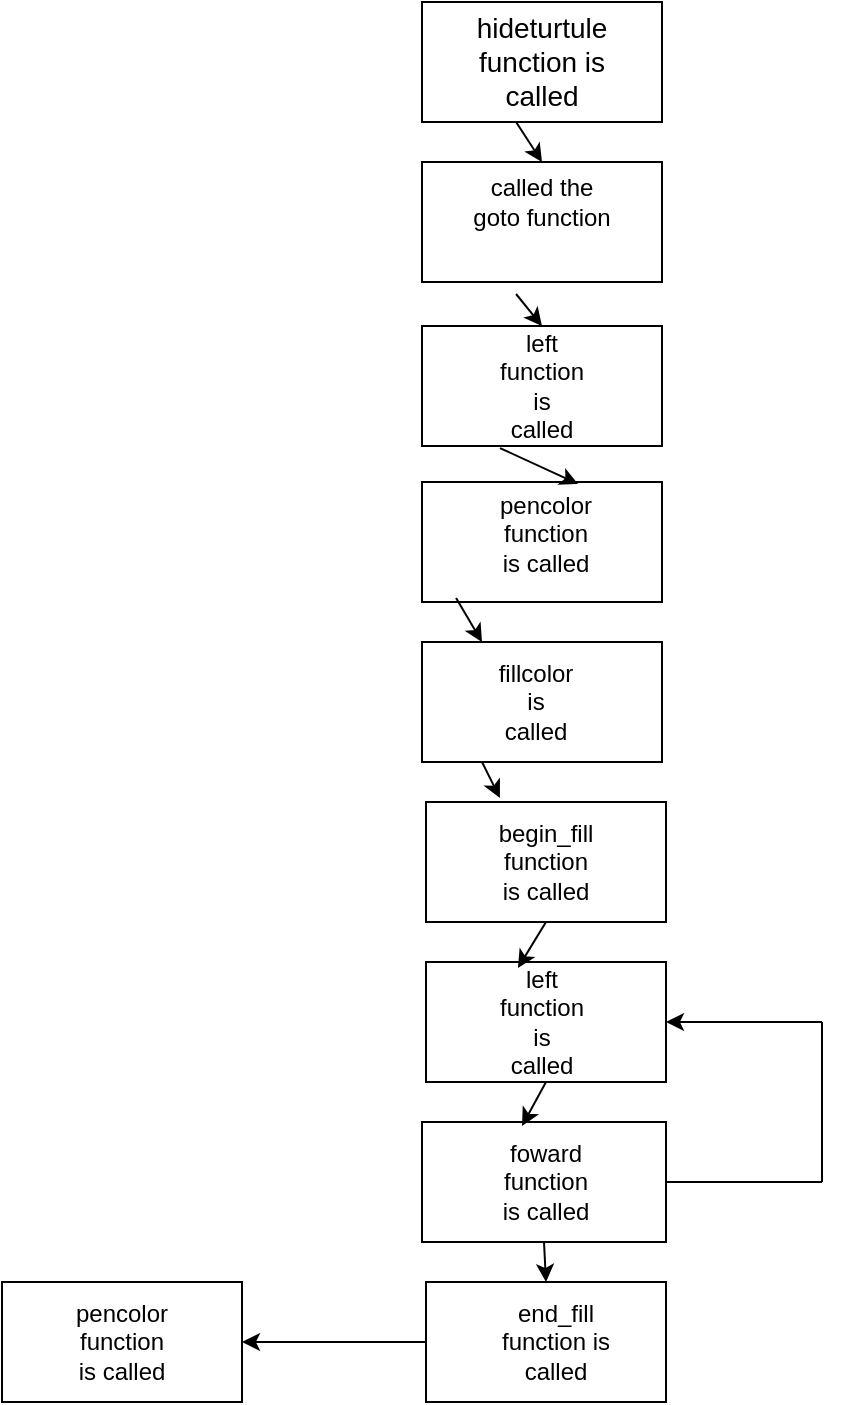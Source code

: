 <mxfile version="13.0.5" type="device"><diagram id="C5RBs43oDa-KdzZeNtuy" name="Page-1"><mxGraphModel dx="1422" dy="783" grid="1" gridSize="10" guides="1" tooltips="1" connect="1" arrows="1" fold="1" page="1" pageScale="1" pageWidth="827" pageHeight="1169" math="0" shadow="0"><root><mxCell id="WIyWlLk6GJQsqaUBKTNV-0"/><mxCell id="WIyWlLk6GJQsqaUBKTNV-1" parent="WIyWlLk6GJQsqaUBKTNV-0"/><mxCell id="Dq6LBKCDJbPlcj21L5Tf-16" value="" style="rounded=0;whiteSpace=wrap;html=1;" vertex="1" parent="WIyWlLk6GJQsqaUBKTNV-1"><mxGeometry x="360" width="120" height="60" as="geometry"/></mxCell><mxCell id="Dq6LBKCDJbPlcj21L5Tf-17" value="" style="rounded=0;whiteSpace=wrap;html=1;" vertex="1" parent="WIyWlLk6GJQsqaUBKTNV-1"><mxGeometry x="360" y="80" width="120" height="60" as="geometry"/></mxCell><mxCell id="Dq6LBKCDJbPlcj21L5Tf-18" value="" style="rounded=0;whiteSpace=wrap;html=1;" vertex="1" parent="WIyWlLk6GJQsqaUBKTNV-1"><mxGeometry x="360" y="162" width="120" height="60" as="geometry"/></mxCell><mxCell id="Dq6LBKCDJbPlcj21L5Tf-21" value="" style="rounded=0;whiteSpace=wrap;html=1;" vertex="1" parent="WIyWlLk6GJQsqaUBKTNV-1"><mxGeometry x="360" y="320" width="120" height="60" as="geometry"/></mxCell><mxCell id="Dq6LBKCDJbPlcj21L5Tf-22" value="" style="rounded=0;whiteSpace=wrap;html=1;" vertex="1" parent="WIyWlLk6GJQsqaUBKTNV-1"><mxGeometry x="360" y="240" width="120" height="60" as="geometry"/></mxCell><mxCell id="Dq6LBKCDJbPlcj21L5Tf-23" value="&lt;font style=&quot;font-size: 14px&quot;&gt;hideturtule function is called&lt;/font&gt;" style="text;html=1;strokeColor=none;fillColor=none;align=center;verticalAlign=middle;whiteSpace=wrap;rounded=0;" vertex="1" parent="WIyWlLk6GJQsqaUBKTNV-1"><mxGeometry x="400" y="20" width="40" height="20" as="geometry"/></mxCell><mxCell id="Dq6LBKCDJbPlcj21L5Tf-24" value="called the goto function" style="text;html=1;strokeColor=none;fillColor=none;align=center;verticalAlign=middle;whiteSpace=wrap;rounded=0;" vertex="1" parent="WIyWlLk6GJQsqaUBKTNV-1"><mxGeometry x="380" y="90" width="80" height="20" as="geometry"/></mxCell><mxCell id="Dq6LBKCDJbPlcj21L5Tf-25" value="left function is called" style="text;html=1;strokeColor=none;fillColor=none;align=center;verticalAlign=middle;whiteSpace=wrap;rounded=0;" vertex="1" parent="WIyWlLk6GJQsqaUBKTNV-1"><mxGeometry x="400" y="182" width="40" height="20" as="geometry"/></mxCell><mxCell id="Dq6LBKCDJbPlcj21L5Tf-26" value="pencolor function is called" style="text;html=1;strokeColor=none;fillColor=none;align=center;verticalAlign=middle;whiteSpace=wrap;rounded=0;" vertex="1" parent="WIyWlLk6GJQsqaUBKTNV-1"><mxGeometry x="397" y="256" width="50" height="20" as="geometry"/></mxCell><mxCell id="Dq6LBKCDJbPlcj21L5Tf-27" value="fillcolor is called" style="text;html=1;strokeColor=none;fillColor=none;align=center;verticalAlign=middle;whiteSpace=wrap;rounded=0;" vertex="1" parent="WIyWlLk6GJQsqaUBKTNV-1"><mxGeometry x="397" y="340" width="40" height="20" as="geometry"/></mxCell><mxCell id="Dq6LBKCDJbPlcj21L5Tf-28" value="" style="rounded=0;whiteSpace=wrap;html=1;" vertex="1" parent="WIyWlLk6GJQsqaUBKTNV-1"><mxGeometry x="362" y="480" width="120" height="60" as="geometry"/></mxCell><mxCell id="Dq6LBKCDJbPlcj21L5Tf-29" value="" style="rounded=0;whiteSpace=wrap;html=1;" vertex="1" parent="WIyWlLk6GJQsqaUBKTNV-1"><mxGeometry x="362" y="400" width="120" height="60" as="geometry"/></mxCell><mxCell id="Dq6LBKCDJbPlcj21L5Tf-30" value="begin_fill function is called" style="text;html=1;strokeColor=none;fillColor=none;align=center;verticalAlign=middle;whiteSpace=wrap;rounded=0;" vertex="1" parent="WIyWlLk6GJQsqaUBKTNV-1"><mxGeometry x="402" y="420" width="40" height="20" as="geometry"/></mxCell><mxCell id="Dq6LBKCDJbPlcj21L5Tf-32" value="left function is called" style="text;html=1;strokeColor=none;fillColor=none;align=center;verticalAlign=middle;whiteSpace=wrap;rounded=0;" vertex="1" parent="WIyWlLk6GJQsqaUBKTNV-1"><mxGeometry x="400" y="490" width="40" height="40" as="geometry"/></mxCell><mxCell id="Dq6LBKCDJbPlcj21L5Tf-34" value="" style="rounded=0;whiteSpace=wrap;html=1;" vertex="1" parent="WIyWlLk6GJQsqaUBKTNV-1"><mxGeometry x="360" y="560" width="122" height="60" as="geometry"/></mxCell><mxCell id="Dq6LBKCDJbPlcj21L5Tf-36" value="foward function is called" style="text;html=1;strokeColor=none;fillColor=none;align=center;verticalAlign=middle;whiteSpace=wrap;rounded=0;" vertex="1" parent="WIyWlLk6GJQsqaUBKTNV-1"><mxGeometry x="394" y="580" width="56" height="20" as="geometry"/></mxCell><mxCell id="Dq6LBKCDJbPlcj21L5Tf-37" value="" style="rounded=0;whiteSpace=wrap;html=1;" vertex="1" parent="WIyWlLk6GJQsqaUBKTNV-1"><mxGeometry x="362" y="640" width="120" height="60" as="geometry"/></mxCell><mxCell id="Dq6LBKCDJbPlcj21L5Tf-38" value="" style="rounded=0;whiteSpace=wrap;html=1;" vertex="1" parent="WIyWlLk6GJQsqaUBKTNV-1"><mxGeometry x="150" y="640" width="120" height="60" as="geometry"/></mxCell><mxCell id="Dq6LBKCDJbPlcj21L5Tf-40" value="end_fill function is called" style="text;html=1;strokeColor=none;fillColor=none;align=center;verticalAlign=middle;whiteSpace=wrap;rounded=0;" vertex="1" parent="WIyWlLk6GJQsqaUBKTNV-1"><mxGeometry x="394" y="650" width="66" height="40" as="geometry"/></mxCell><mxCell id="Dq6LBKCDJbPlcj21L5Tf-41" value="pencolor function is called" style="text;html=1;strokeColor=none;fillColor=none;align=center;verticalAlign=middle;whiteSpace=wrap;rounded=0;" vertex="1" parent="WIyWlLk6GJQsqaUBKTNV-1"><mxGeometry x="185" y="660" width="50" height="20" as="geometry"/></mxCell><mxCell id="Dq6LBKCDJbPlcj21L5Tf-45" value="" style="endArrow=classic;html=1;exitX=0.392;exitY=1.1;exitDx=0;exitDy=0;exitPerimeter=0;entryX=0.5;entryY=0;entryDx=0;entryDy=0;" edge="1" parent="WIyWlLk6GJQsqaUBKTNV-1" source="Dq6LBKCDJbPlcj21L5Tf-17" target="Dq6LBKCDJbPlcj21L5Tf-18"><mxGeometry width="50" height="50" relative="1" as="geometry"><mxPoint x="270" y="410" as="sourcePoint"/><mxPoint x="320" y="360" as="targetPoint"/></mxGeometry></mxCell><mxCell id="Dq6LBKCDJbPlcj21L5Tf-46" value="" style="endArrow=classic;html=1;exitX=0.392;exitY=1;exitDx=0;exitDy=0;exitPerimeter=0;" edge="1" parent="WIyWlLk6GJQsqaUBKTNV-1" source="Dq6LBKCDJbPlcj21L5Tf-16"><mxGeometry width="50" height="50" relative="1" as="geometry"><mxPoint x="270" y="410" as="sourcePoint"/><mxPoint x="420" y="80" as="targetPoint"/></mxGeometry></mxCell><mxCell id="Dq6LBKCDJbPlcj21L5Tf-47" value="" style="endArrow=classic;html=1;exitX=0.325;exitY=1.017;exitDx=0;exitDy=0;exitPerimeter=0;entryX=0.65;entryY=0.017;entryDx=0;entryDy=0;entryPerimeter=0;" edge="1" parent="WIyWlLk6GJQsqaUBKTNV-1" source="Dq6LBKCDJbPlcj21L5Tf-18" target="Dq6LBKCDJbPlcj21L5Tf-22"><mxGeometry width="50" height="50" relative="1" as="geometry"><mxPoint x="270" y="410" as="sourcePoint"/><mxPoint x="320" y="360" as="targetPoint"/></mxGeometry></mxCell><mxCell id="Dq6LBKCDJbPlcj21L5Tf-49" value="" style="endArrow=classic;html=1;exitX=0.142;exitY=0.967;exitDx=0;exitDy=0;exitPerimeter=0;entryX=0.25;entryY=0;entryDx=0;entryDy=0;" edge="1" parent="WIyWlLk6GJQsqaUBKTNV-1" source="Dq6LBKCDJbPlcj21L5Tf-22" target="Dq6LBKCDJbPlcj21L5Tf-21"><mxGeometry width="50" height="50" relative="1" as="geometry"><mxPoint x="270" y="410" as="sourcePoint"/><mxPoint x="320" y="360" as="targetPoint"/></mxGeometry></mxCell><mxCell id="Dq6LBKCDJbPlcj21L5Tf-51" value="" style="endArrow=classic;html=1;exitX=0.25;exitY=1;exitDx=0;exitDy=0;entryX=0.308;entryY=-0.033;entryDx=0;entryDy=0;entryPerimeter=0;" edge="1" parent="WIyWlLk6GJQsqaUBKTNV-1" source="Dq6LBKCDJbPlcj21L5Tf-21" target="Dq6LBKCDJbPlcj21L5Tf-29"><mxGeometry width="50" height="50" relative="1" as="geometry"><mxPoint x="270" y="410" as="sourcePoint"/><mxPoint x="320" y="360" as="targetPoint"/></mxGeometry></mxCell><mxCell id="Dq6LBKCDJbPlcj21L5Tf-52" value="" style="endArrow=classic;html=1;exitX=0.5;exitY=1;exitDx=0;exitDy=0;entryX=0.5;entryY=0;entryDx=0;entryDy=0;" edge="1" parent="WIyWlLk6GJQsqaUBKTNV-1" source="Dq6LBKCDJbPlcj21L5Tf-34" target="Dq6LBKCDJbPlcj21L5Tf-37"><mxGeometry width="50" height="50" relative="1" as="geometry"><mxPoint x="270" y="410" as="sourcePoint"/><mxPoint x="320" y="360" as="targetPoint"/></mxGeometry></mxCell><mxCell id="Dq6LBKCDJbPlcj21L5Tf-53" value="" style="endArrow=classic;html=1;exitX=0.5;exitY=1;exitDx=0;exitDy=0;entryX=0.383;entryY=0.05;entryDx=0;entryDy=0;entryPerimeter=0;" edge="1" parent="WIyWlLk6GJQsqaUBKTNV-1" source="Dq6LBKCDJbPlcj21L5Tf-29" target="Dq6LBKCDJbPlcj21L5Tf-28"><mxGeometry width="50" height="50" relative="1" as="geometry"><mxPoint x="270" y="410" as="sourcePoint"/><mxPoint x="320" y="360" as="targetPoint"/></mxGeometry></mxCell><mxCell id="Dq6LBKCDJbPlcj21L5Tf-54" value="" style="endArrow=classic;html=1;exitX=0.5;exitY=1;exitDx=0;exitDy=0;entryX=0.41;entryY=0.033;entryDx=0;entryDy=0;entryPerimeter=0;" edge="1" parent="WIyWlLk6GJQsqaUBKTNV-1" source="Dq6LBKCDJbPlcj21L5Tf-28" target="Dq6LBKCDJbPlcj21L5Tf-34"><mxGeometry width="50" height="50" relative="1" as="geometry"><mxPoint x="270" y="410" as="sourcePoint"/><mxPoint x="320" y="360" as="targetPoint"/></mxGeometry></mxCell><mxCell id="Dq6LBKCDJbPlcj21L5Tf-56" value="" style="endArrow=none;html=1;exitX=1;exitY=0.5;exitDx=0;exitDy=0;" edge="1" parent="WIyWlLk6GJQsqaUBKTNV-1" source="Dq6LBKCDJbPlcj21L5Tf-34"><mxGeometry width="50" height="50" relative="1" as="geometry"><mxPoint x="270" y="410" as="sourcePoint"/><mxPoint x="560" y="590" as="targetPoint"/></mxGeometry></mxCell><mxCell id="Dq6LBKCDJbPlcj21L5Tf-57" value="" style="endArrow=none;html=1;" edge="1" parent="WIyWlLk6GJQsqaUBKTNV-1"><mxGeometry width="50" height="50" relative="1" as="geometry"><mxPoint x="560" y="590" as="sourcePoint"/><mxPoint x="560" y="510" as="targetPoint"/></mxGeometry></mxCell><mxCell id="Dq6LBKCDJbPlcj21L5Tf-58" value="" style="endArrow=classic;html=1;" edge="1" parent="WIyWlLk6GJQsqaUBKTNV-1" target="Dq6LBKCDJbPlcj21L5Tf-28"><mxGeometry width="50" height="50" relative="1" as="geometry"><mxPoint x="560" y="510" as="sourcePoint"/><mxPoint x="320" y="360" as="targetPoint"/></mxGeometry></mxCell><mxCell id="Dq6LBKCDJbPlcj21L5Tf-60" value="" style="endArrow=classic;html=1;exitX=0;exitY=0.5;exitDx=0;exitDy=0;" edge="1" parent="WIyWlLk6GJQsqaUBKTNV-1" source="Dq6LBKCDJbPlcj21L5Tf-37"><mxGeometry width="50" height="50" relative="1" as="geometry"><mxPoint x="270" y="410" as="sourcePoint"/><mxPoint x="270" y="670" as="targetPoint"/></mxGeometry></mxCell></root></mxGraphModel></diagram></mxfile>